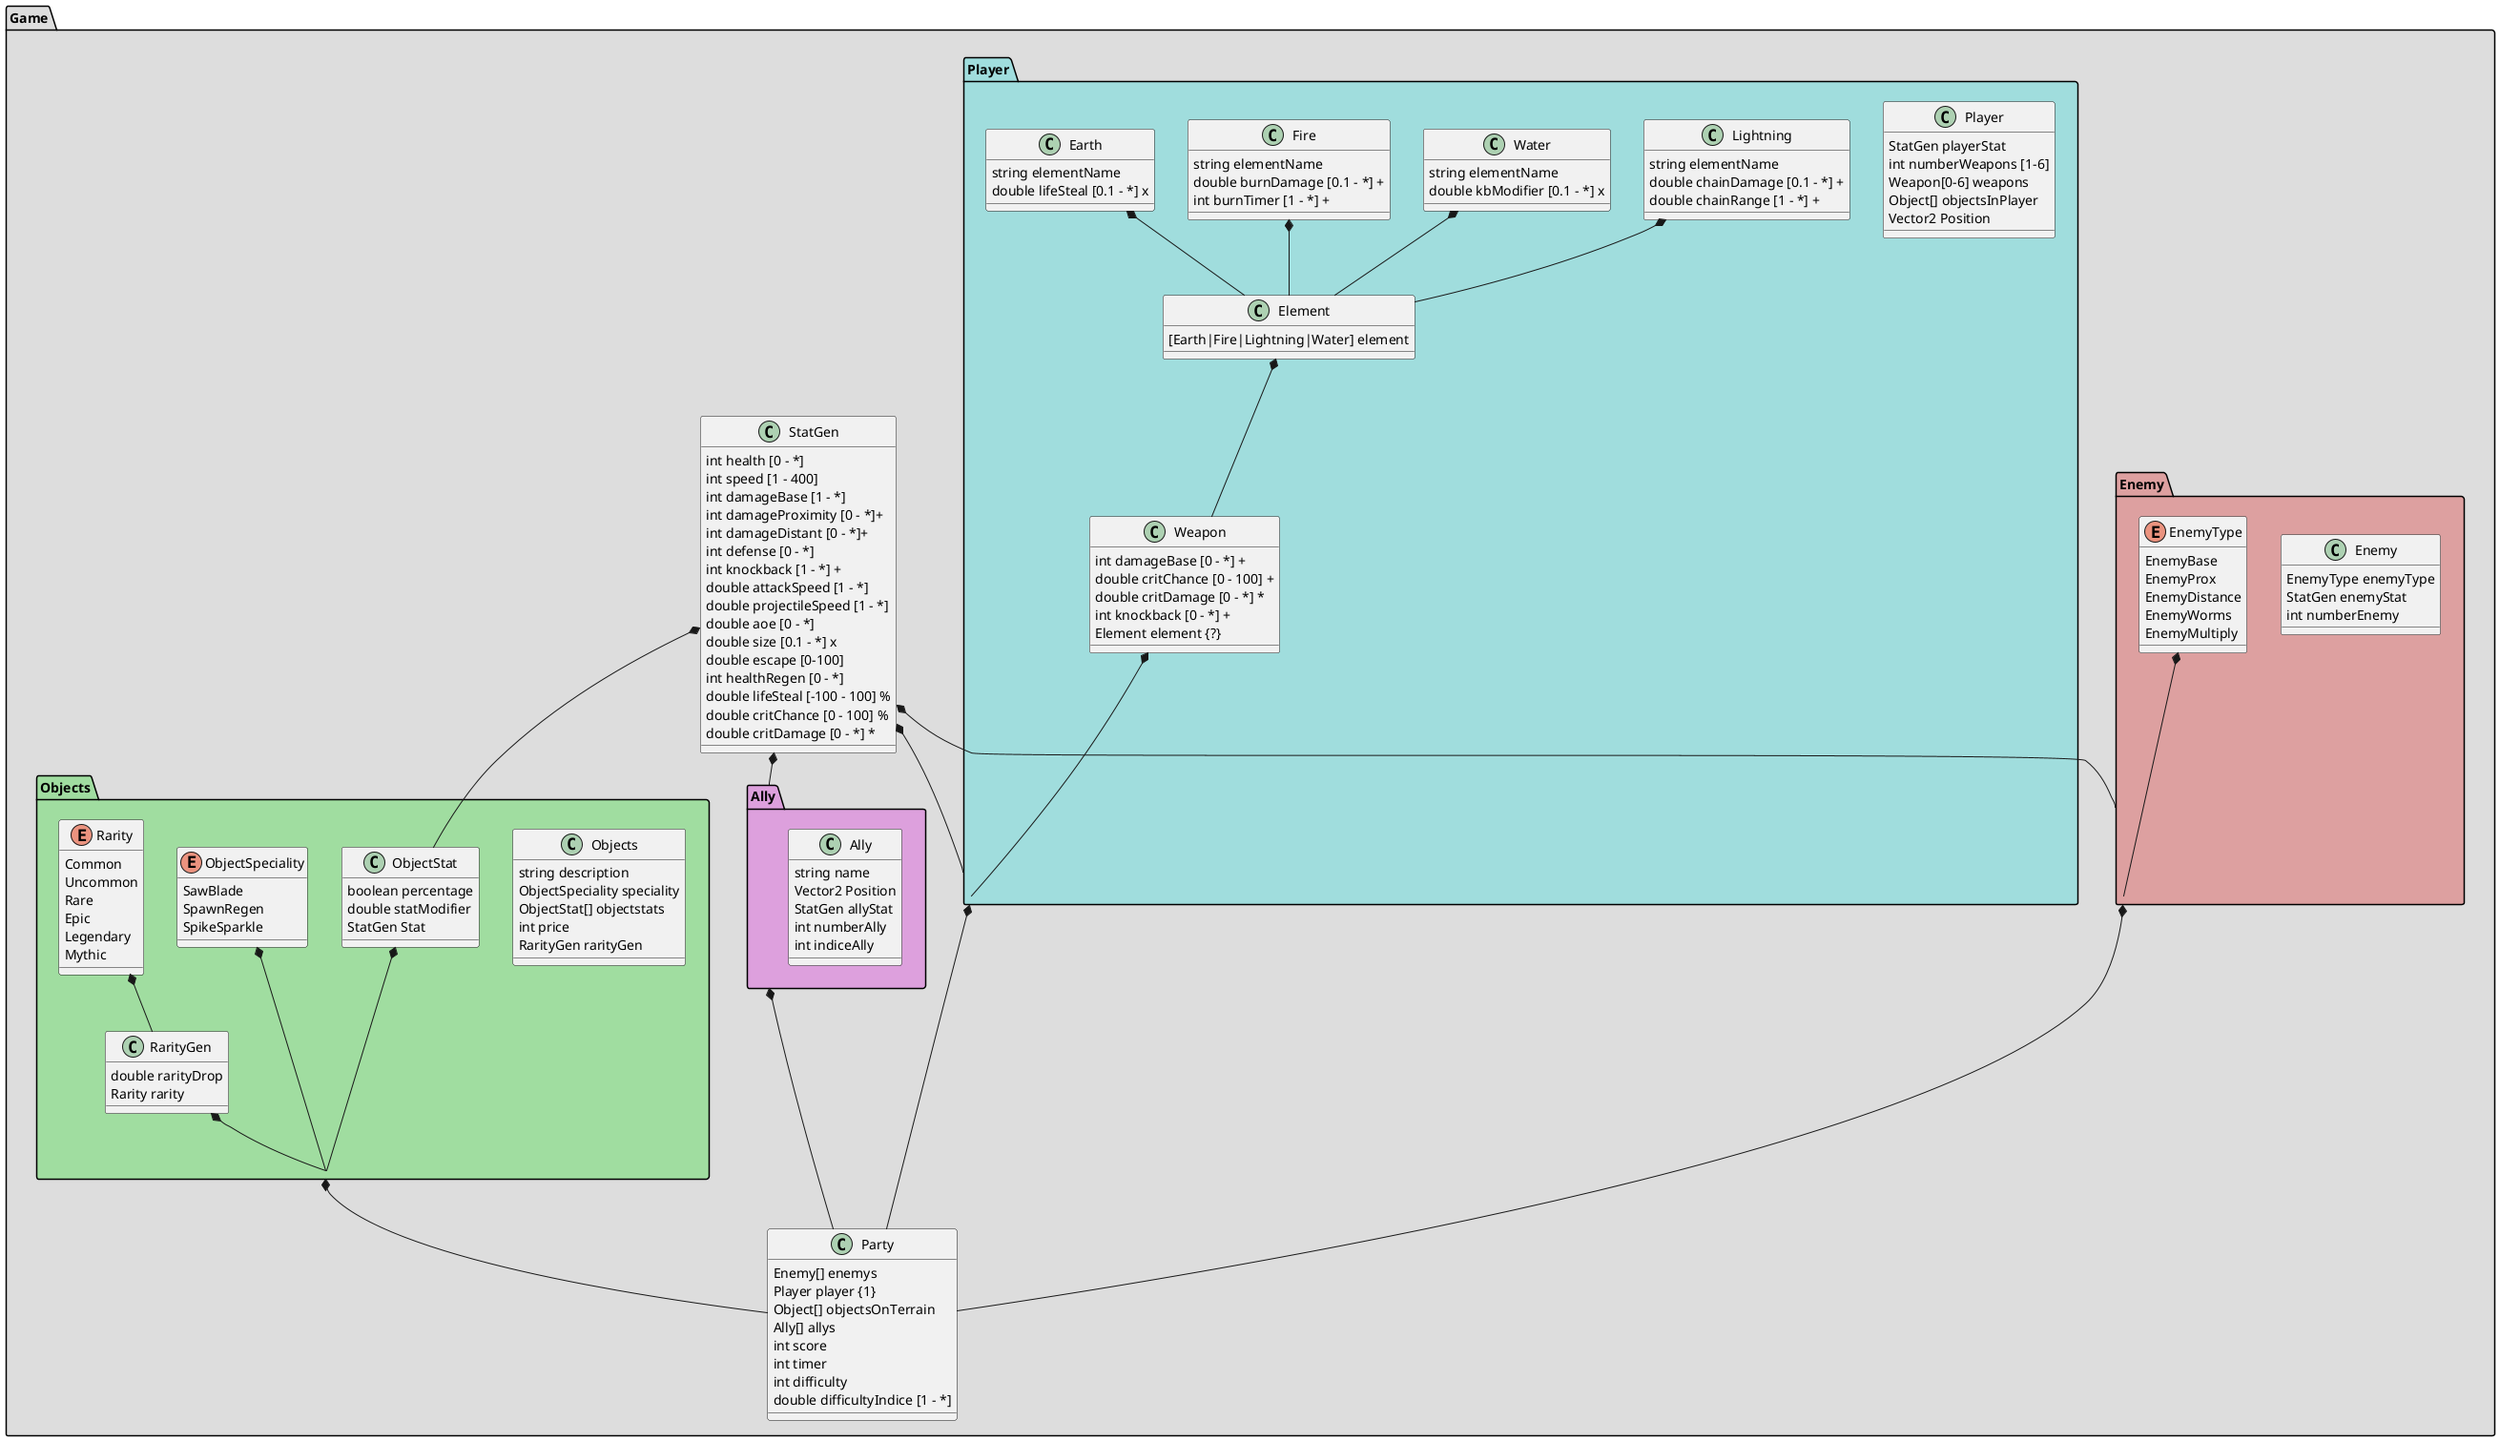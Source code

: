 @startuml player

package "Game" #DDDDDD{

    class Party{
        Enemy[] enemys
        Player player {1}
        Object[] objectsOnTerrain
        Ally[] allys 
        int score
        int timer
        int difficulty
        double difficultyIndice [1 - *]
    }
    Package "Player" #A0DDDD{
        class Player{
            StatGen playerStat
            int numberWeapons [1-6]
            Weapon[0-6] weapons
            Object[] objectsInPlayer
            Vector2 Position
        }

        

        class Weapon {
            int damageBase [0 - *] +
            double critChance [0 - 100] +
            double critDamage [0 - *] *
            int knockback [0 - *] +
            Element element {?}
        }

        class Lightning {
            string elementName
            double chainDamage [0.1 - *] +
            double chainRange [1 - *] +
        }

        class Water{
            string elementName
            double kbModifier [0.1 - *] x
        }

        class Fire{
            string elementName
            double burnDamage [0.1 - *] +
            int burnTimer [1 - *] +
        }

        class Earth{
            string elementName
            double lifeSteal [0.1 - *] x
        }

        class Element{
            [Earth|Fire|Lightning|Water] element
        }
    }

    package "Enemy" #DDA0A0{
        class Enemy{
            EnemyType enemyType
            StatGen enemyStat
            int numberEnemy
        }

        enum EnemyType{
           EnemyBase
           EnemyProx
           EnemyDistance
           EnemyWorms
           EnemyMultiply 
        }
    }

    package "Objects" #A0DDA0{
        class Objects{
            string description
            ObjectSpeciality speciality
            ObjectStat[] objectstats
            int price 
            RarityGen rarityGen
        }

        enum ObjectSpeciality{
            SawBlade
            SpawnRegen
            SpikeSparkle
        }

        class ObjectStat{
            boolean percentage
            double statModifier
            StatGen Stat
        }

        class RarityGen{
            double rarityDrop
            Rarity rarity
        }

        enum Rarity{
            Common
            Uncommon
            Rare
            Epic
            Legendary
            Mythic
        }
    }

    package "Ally" #DDA0DD{
        class Ally{
            string name
            Vector2 Position
            StatGen allyStat
            int numberAlly
            int indiceAlly
        }
    }   

    class StatGen {
            int health [0 - *]
            int speed [1 - 400] 
            int damageBase [1 - *] 
            int damageProximity [0 - *]+ 
            int damageDistant [0 - *]+
            int defense [0 - *] 
            int knockback [1 - *] +
            double attackSpeed [1 - *] 
            double projectileSpeed [1 - *] 
            double aoe [0 - *]
            double size [0.1 - *] x
            double escape [0-100]
            int healthRegen [0 - *]
            double lifeSteal [-100 - 100] % 
            double critChance [0 - 100] %
            double critDamage [0 - *] *
        }

    Player *-- Party
    StatGen *-- Player
    Weapon *-- Player
    Element *-- Weapon
    Earth *-- Element
    Fire *-- Element
    Water *-- Element
    Lightning *-- Element
    
    Enemy *-- Party
    EnemyType *-- Enemy
    StatGen *-- Enemy

    Objects *-- Party
    ObjectStat *-- Objects
    ObjectSpeciality *-- Objects
    RarityGen *-- Objects
    Rarity *-- RarityGen 
    StatGen *-- ObjectStat

    Ally *-- Party
    StatGen *-- Ally
}



@enduml